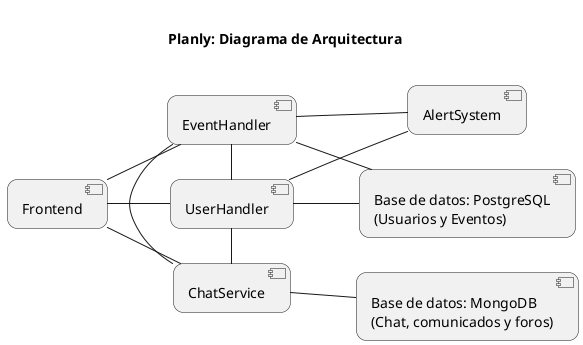 @startuml ArchitecturalDiagram

    title \n Planly: Diagrama de Arquitectura \n

    left to right direction
    skinparam monochrome true
    skinparam roundcorner 20

    ' Services definition

        ' Database Services
        [Base de datos: PostgreSQL\n(Usuarios y Eventos)] as P_SQL_DB
        [Base de datos: MongoDB\n(Chat, comunicados y foros)] as MONGO_DB

        ' Business and logic services
        [UserHandler] as UHMicro
        [EventHandler] as EHMicro
        [AlertSystem] as ALSys
        [ChatService] as ChatServ
        [Frontend] as Front

        
        Front -- UHMicro
        Front -- EHMicro
        Front -- ChatServ

        EHMicro -- P_SQL_DB
        UHMicro -- P_SQL_DB

        ChatServ -- MONGO_DB

        EHMicro -- ALSys
        UHMicro -- ALSys

        ChatServ -left- UHMicro
        UHMicro -left- EHMicro
        ChatServ -left- EHMicro


@enduml